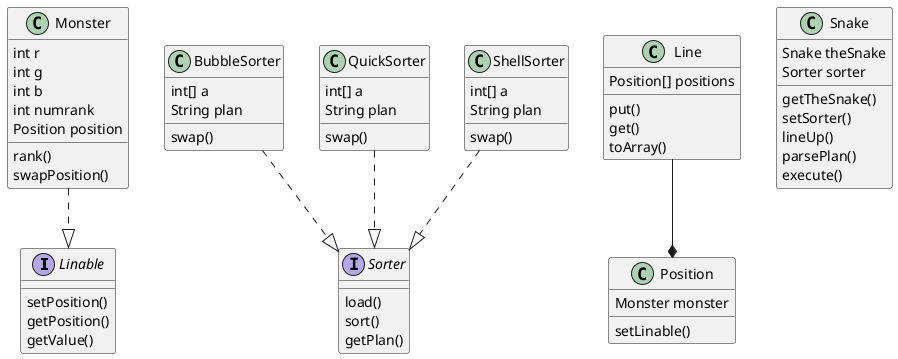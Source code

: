 @startuml

interface Linable{
    setPosition()
    getPosition()
    getValue()
}

interface Sorter{
    load()
    sort()
    getPlan()
}

class Monster{
    int r
    int g
    int b
    int numrank
    Position position

    rank()
    swapPosition()
}

class Position{
    Monster monster

    setLinable()
}

class Line {
    Position[] positions
    
    put()
    get()
    toArray()
}

class Snake{
    Snake theSnake
    Sorter sorter

    getTheSnake()
    setSorter()
    lineUp()
    parsePlan()
    execute()
}

class BubbleSorter{
    int[] a
    String plan

    swap()
}

class QuickSorter{
    int[] a
    String plan

    swap()
}
class ShellSorter{
    int[] a
    String plan

    swap()
}

Monster ..|> Linable

BubbleSorter ..|> Sorter

QuickSorter ..|> Sorter

ShellSorter ..|> Sorter

Line --* Position

@enduml